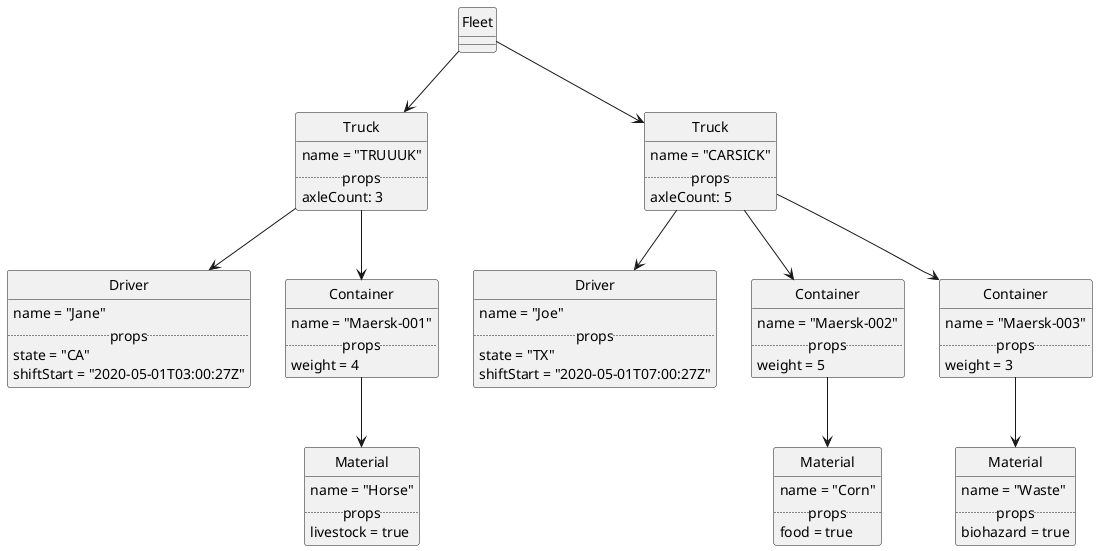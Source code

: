 @startuml

class "Fleet" as fleet

class "Truck" as truck1 {
    name = "TRUUUK"
    .. props ..
    axleCount: 3
}

class "Driver" as driver1 {
    name = "Jane"
    .. props ..
    state = "CA"
    shiftStart = "2020-05-01T03:00:27Z"
}

class "Container" as cont1_1 {
    name = "Maersk-001"
    .. props ..
    weight = 4
}

class "Material" as material1_1 {
    name = "Horse"
    .. props ..
    livestock = true
}


class "Truck" as truck2 {
    name = "CARSICK"
    .. props ..
    axleCount: 5
}

class "Driver" as driver2 {
    name = "Joe"
    .. props ..
    state = "TX"
    shiftStart = "2020-05-01T07:00:27Z"
}

class "Container" as cont2_1 {
    name = "Maersk-002"
    .. props ..
    weight = 5
}

class "Material" as material2_1 {
    name = "Corn"
    .. props ..
    food = true
}


class "Container" as cont2_2 {
    name = "Maersk-003"
    .. props ..
    weight = 3
}


class "Material" as material2_2 {
    name = "Waste"
    .. props ..
    biohazard = true
}


fleet --> truck1
truck1 --> driver1
truck1 --> cont1_1
cont1_1 --> material1_1

fleet --> truck2
truck2 --> driver2
truck2 --> cont2_1
cont2_1 --> material2_1
truck2 --> cont2_2
cont2_2 --> material2_2

hide circle

@enduml